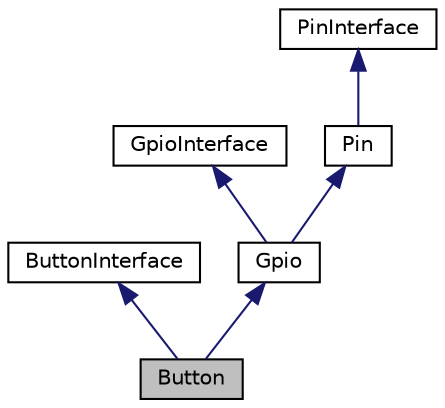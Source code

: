 digraph "Button"
{
  edge [fontname="Helvetica",fontsize="10",labelfontname="Helvetica",labelfontsize="10"];
  node [fontname="Helvetica",fontsize="10",shape=record];
  Node1 [label="Button",height=0.2,width=0.4,color="black", fillcolor="grey75", style="filled" fontcolor="black"];
  Node2 -> Node1 [dir="back",color="midnightblue",fontsize="10",style="solid",fontname="Helvetica"];
  Node2 [label="ButtonInterface",height=0.2,width=0.4,color="black", fillcolor="white", style="filled",URL="$d3/dc5/classButtonInterface.html"];
  Node3 -> Node1 [dir="back",color="midnightblue",fontsize="10",style="solid",fontname="Helvetica"];
  Node3 [label="Gpio",height=0.2,width=0.4,color="black", fillcolor="white", style="filled",URL="$d4/d79/classGpio.html"];
  Node4 -> Node3 [dir="back",color="midnightblue",fontsize="10",style="solid",fontname="Helvetica"];
  Node4 [label="GpioInterface",height=0.2,width=0.4,color="black", fillcolor="white", style="filled",URL="$d9/d4e/classGpioInterface.html"];
  Node5 -> Node3 [dir="back",color="midnightblue",fontsize="10",style="solid",fontname="Helvetica"];
  Node5 [label="Pin",height=0.2,width=0.4,color="black", fillcolor="white", style="filled",URL="$da/da0/classPin.html"];
  Node6 -> Node5 [dir="back",color="midnightblue",fontsize="10",style="solid",fontname="Helvetica"];
  Node6 [label="PinInterface",height=0.2,width=0.4,color="black", fillcolor="white", style="filled",URL="$d5/d71/classPinInterface.html"];
}
